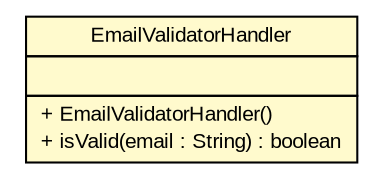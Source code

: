 #!/usr/local/bin/dot
#
# Class diagram 
# Generated by UMLGraph version R5_6 (http://www.umlgraph.org/)
#

digraph G {
	edge [fontname="arial",fontsize=10,labelfontname="arial",labelfontsize=10];
	node [fontname="arial",fontsize=10,shape=plaintext];
	nodesep=0.25;
	ranksep=0.5;
	// br.gov.to.sefaz.business.service.validation.custom.EmailValidatorHandler
	c645 [label=<<table title="br.gov.to.sefaz.business.service.validation.custom.EmailValidatorHandler" border="0" cellborder="1" cellspacing="0" cellpadding="2" port="p" bgcolor="lemonChiffon" href="./EmailValidatorHandler.html">
		<tr><td><table border="0" cellspacing="0" cellpadding="1">
<tr><td align="center" balign="center"> EmailValidatorHandler </td></tr>
		</table></td></tr>
		<tr><td><table border="0" cellspacing="0" cellpadding="1">
<tr><td align="left" balign="left">  </td></tr>
		</table></td></tr>
		<tr><td><table border="0" cellspacing="0" cellpadding="1">
<tr><td align="left" balign="left"> + EmailValidatorHandler() </td></tr>
<tr><td align="left" balign="left"> + isValid(email : String) : boolean </td></tr>
		</table></td></tr>
		</table>>, URL="./EmailValidatorHandler.html", fontname="arial", fontcolor="black", fontsize=10.0];
}

